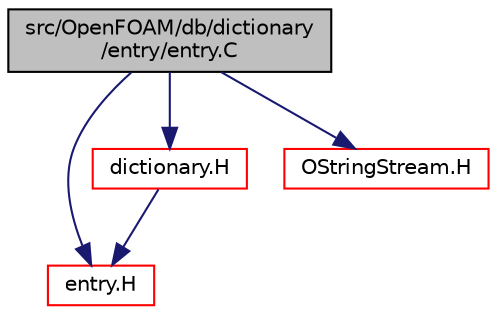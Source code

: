 digraph "src/OpenFOAM/db/dictionary/entry/entry.C"
{
  bgcolor="transparent";
  edge [fontname="Helvetica",fontsize="10",labelfontname="Helvetica",labelfontsize="10"];
  node [fontname="Helvetica",fontsize="10",shape=record];
  Node0 [label="src/OpenFOAM/db/dictionary\l/entry/entry.C",height=0.2,width=0.4,color="black", fillcolor="grey75", style="filled", fontcolor="black"];
  Node0 -> Node1 [color="midnightblue",fontsize="10",style="solid",fontname="Helvetica"];
  Node1 [label="entry.H",height=0.2,width=0.4,color="red",URL="$a09527.html"];
  Node0 -> Node55 [color="midnightblue",fontsize="10",style="solid",fontname="Helvetica"];
  Node55 [label="dictionary.H",height=0.2,width=0.4,color="red",URL="$a09506.html"];
  Node55 -> Node1 [color="midnightblue",fontsize="10",style="solid",fontname="Helvetica"];
  Node0 -> Node85 [color="midnightblue",fontsize="10",style="solid",fontname="Helvetica"];
  Node85 [label="OStringStream.H",height=0.2,width=0.4,color="red",URL="$a09938.html"];
}
